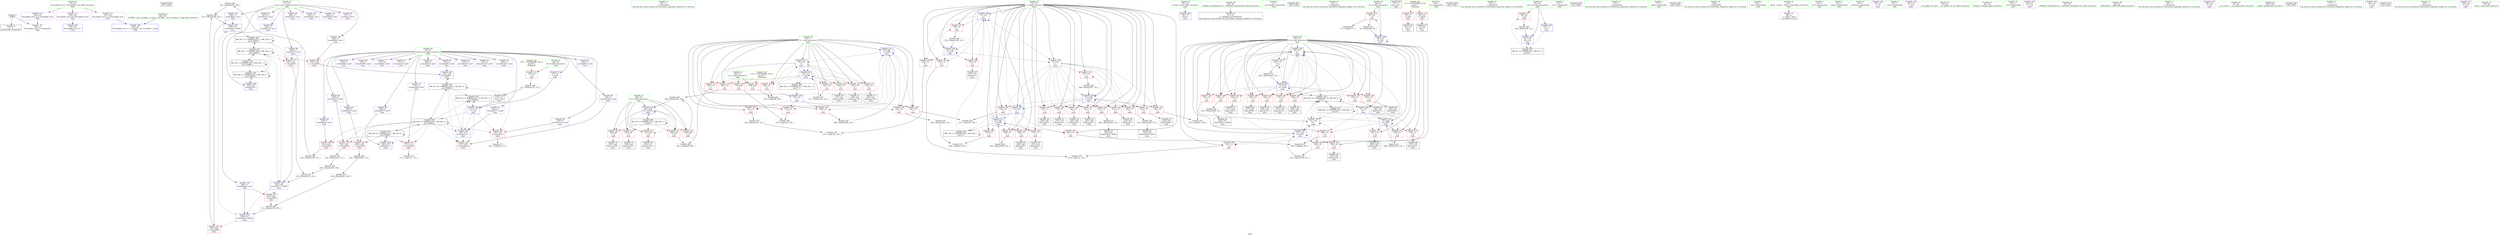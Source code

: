 digraph "SVFG" {
	label="SVFG";

	Node0x56095c91f850 [shape=record,color=grey,label="{NodeID: 0\nNullPtr}"];
	Node0x56095c91f850 -> Node0x56095c943130[style=solid];
	Node0x56095c91f850 -> Node0x56095c94c920[style=solid];
	Node0x56095c979500 [shape=record,color=black,label="{NodeID: 346\n107 = PHI()\n}"];
	Node0x56095c953060 [shape=record,color=grey,label="{NodeID: 263\n221 = Binary(220, 184, )\n}"];
	Node0x56095c953060 -> Node0x56095c953360[style=solid];
	Node0x56095c94c310 [shape=record,color=red,label="{NodeID: 180\n219\<--218\n\<--arrayidx54\nmain\n}"];
	Node0x56095c94c310 -> Node0x56095c952ee0[style=solid];
	Node0x56095c9437d0 [shape=record,color=purple,label="{NodeID: 97\n187\<--11\narrayidx35\<--ans1\nmain\n}"];
	Node0x56095c9247a0 [shape=record,color=green,label="{NodeID: 14\n101\<--1\n\<--dummyObj\nCan only get source location for instruction, argument, global var or function.}"];
	Node0x56095c954560 [shape=record,color=grey,label="{NodeID: 277\n321 = cmp(320, 173, )\n}"];
	Node0x56095c946fc0 [shape=record,color=blue,label="{NodeID: 194\n72\<--101\nj\<--\nmain\n}"];
	Node0x56095c946fc0 -> Node0x56095c94a0f0[style=dashed];
	Node0x56095c946fc0 -> Node0x56095c94a1c0[style=dashed];
	Node0x56095c946fc0 -> Node0x56095c94a290[style=dashed];
	Node0x56095c946fc0 -> Node0x56095c94a360[style=dashed];
	Node0x56095c946fc0 -> Node0x56095c947300[style=dashed];
	Node0x56095c946fc0 -> Node0x56095c9473d0[style=dashed];
	Node0x56095c944330 [shape=record,color=purple,label="{NodeID: 111\n356\<--28\nllvm.global_ctors_0\<--llvm.global_ctors\nGlob }"];
	Node0x56095c944330 -> Node0x56095c94c720[style=solid];
	Node0x56095c925360 [shape=record,color=green,label="{NodeID: 28\n58\<--59\nretval\<--retval_field_insensitive\nmain\n}"];
	Node0x56095c925360 -> Node0x56095c94ca20[style=solid];
	Node0x56095c960610 [shape=record,color=black,label="{NodeID: 291\nMR_20V_2 = PHI(MR_20V_3, MR_20V_1, )\npts\{75 \}\n}"];
	Node0x56095c960610 -> Node0x56095c947090[style=dashed];
	Node0x56095c960610 -> Node0x56095c9474a0[style=dashed];
	Node0x56095c960610 -> Node0x56095c960610[style=dashed];
	Node0x56095c960610 -> Node0x56095c969110[style=dashed];
	Node0x56095c947b20 [shape=record,color=blue,label="{NodeID: 208\n74\<--101\nk\<--\nmain\n}"];
	Node0x56095c947b20 -> Node0x56095c94bbc0[style=dashed];
	Node0x56095c947b20 -> Node0x56095c94bc90[style=dashed];
	Node0x56095c947b20 -> Node0x56095c94bd60[style=dashed];
	Node0x56095c947b20 -> Node0x56095c94be30[style=dashed];
	Node0x56095c947b20 -> Node0x56095c947cc0[style=dashed];
	Node0x56095c947b20 -> Node0x56095c969110[style=dashed];
	Node0x56095c949660 [shape=record,color=red,label="{NodeID: 125\n334\<--68\n\<--N\nmain\n}"];
	Node0x56095c949660 -> Node0x56095c945c40[style=solid];
	Node0x56095c9431f0 [shape=record,color=black,label="{NodeID: 42\n41\<--42\n\<--_ZNSt8ios_base4InitD1Ev\nCan only get source location for instruction, argument, global var or function.}"];
	Node0x56095c94a1c0 [shape=record,color=red,label="{NodeID: 139\n132\<--72\n\<--j\nmain\n}"];
	Node0x56095c94a1c0 -> Node0x56095c9543e0[style=solid];
	Node0x56095c944da0 [shape=record,color=black,label="{NodeID: 56\n198\<--197\nidxprom41\<--\nmain\n}"];
	Node0x56095c94ad20 [shape=record,color=red,label="{NodeID: 153\n253\<--72\n\<--j\nmain\n}"];
	Node0x56095c94ad20 -> Node0x56095c953f60[style=solid];
	Node0x56095c945900 [shape=record,color=black,label="{NodeID: 70\n318\<--317\nidxprom110\<--\nmain\n}"];
	Node0x56095c948370 [shape=record,color=grey,label="{NodeID: 250\n255 = Binary(254, 101, )\n}"];
	Node0x56095c948370 -> Node0x56095c953f60[style=solid];
	Node0x56095c94b880 [shape=record,color=red,label="{NodeID: 167\n216\<--74\n\<--k\nmain\n}"];
	Node0x56095c94b880 -> Node0x56095c9450e0[style=solid];
	Node0x56095c946460 [shape=record,color=purple,label="{NodeID: 84\n218\<--8\narrayidx54\<--ans0\nmain\n}"];
	Node0x56095c946460 -> Node0x56095c94c310[style=solid];
	Node0x56095c91f730 [shape=record,color=green,label="{NodeID: 1\n7\<--1\n__dso_handle\<--dummyObj\nGlob }"];
	Node0x56095c979b20 [shape=record,color=black,label="{NodeID: 347\n108 = PHI()\n}"];
	Node0x56095c9531e0 [shape=record,color=grey,label="{NodeID: 264\n227 = Binary(226, 101, )\n}"];
	Node0x56095c9531e0 -> Node0x56095c945280[style=solid];
	Node0x56095c94c3e0 [shape=record,color=red,label="{NodeID: 181\n230\<--229\n\<--arrayidx62\nmain\n}"];
	Node0x56095c94c3e0 -> Node0x56095c953360[style=solid];
	Node0x56095c9438a0 [shape=record,color=purple,label="{NodeID: 98\n190\<--11\narrayidx37\<--ans1\nmain\n}"];
	Node0x56095c9438a0 -> Node0x56095c94c0a0[style=solid];
	Node0x56095c9438a0 -> Node0x56095c947570[style=solid];
	Node0x56095c924870 [shape=record,color=green,label="{NodeID: 15\n112\<--1\n\<--dummyObj\nCan only get source location for instruction, argument, global var or function.}"];
	Node0x56095c9546e0 [shape=record,color=grey,label="{NodeID: 278\n127 = cmp(124, 126, )\n}"];
	Node0x56095c947090 [shape=record,color=blue,label="{NodeID: 195\n74\<--101\nk\<--\nmain\n}"];
	Node0x56095c947090 -> Node0x56095c94b130[style=dashed];
	Node0x56095c947090 -> Node0x56095c94b200[style=dashed];
	Node0x56095c947090 -> Node0x56095c94b2d0[style=dashed];
	Node0x56095c947090 -> Node0x56095c947090[style=dashed];
	Node0x56095c947090 -> Node0x56095c947230[style=dashed];
	Node0x56095c947090 -> Node0x56095c9474a0[style=dashed];
	Node0x56095c947090 -> Node0x56095c969110[style=dashed];
	Node0x56095c944430 [shape=record,color=purple,label="{NodeID: 112\n357\<--28\nllvm.global_ctors_1\<--llvm.global_ctors\nGlob }"];
	Node0x56095c944430 -> Node0x56095c94c820[style=solid];
	Node0x56095c925430 [shape=record,color=green,label="{NodeID: 29\n60\<--61\ntt\<--tt_field_insensitive\nmain\n}"];
	Node0x56095c925430 -> Node0x56095c948f10[style=solid];
	Node0x56095c925430 -> Node0x56095c94cbc0[style=solid];
	Node0x56095c960b10 [shape=record,color=black,label="{NodeID: 292\nMR_22V_2 = PHI(MR_22V_13, MR_22V_1, )\npts\{100000 \}\n}"];
	Node0x56095c960b10 -> Node0x56095c946e20[style=dashed];
	Node0x56095c947bf0 [shape=record,color=blue,label="{NodeID: 209\n276\<--270\narrayidx88\<--\nmain\n}"];
	Node0x56095c947bf0 -> Node0x56095c963d10[style=dashed];
	Node0x56095c949730 [shape=record,color=red,label="{NodeID: 126\n118\<--70\n\<--i\nmain\n}"];
	Node0x56095c949730 -> Node0x56095c9549e0[style=solid];
	Node0x56095c9432f0 [shape=record,color=black,label="{NodeID: 43\n57\<--77\nmain_ret\<--\nmain\n}"];
	Node0x56095c94a290 [shape=record,color=red,label="{NodeID: 140\n135\<--72\n\<--j\nmain\n}"];
	Node0x56095c94a290 -> Node0x56095c943630[style=solid];
	Node0x56095c944e70 [shape=record,color=black,label="{NodeID: 57\n205\<--204\nidxprom46\<--add45\nmain\n}"];
	Node0x56095c969b10 [shape=record,color=yellow,style=double,label="{NodeID: 320\n2V_1 = ENCHI(MR_2V_0)\npts\{1 \}\nFun[main]}"];
	Node0x56095c969b10 -> Node0x56095c944630[style=dashed];
	Node0x56095c969b10 -> Node0x56095c948e40[style=dashed];
	Node0x56095c94adf0 [shape=record,color=red,label="{NodeID: 154\n261\<--72\n\<--j\nmain\n}"];
	Node0x56095c94adf0 -> Node0x56095c9540e0[style=solid];
	Node0x56095c9459d0 [shape=record,color=black,label="{NodeID: 71\n324\<--323\nidxprom114\<--\nmain\n}"];
	Node0x56095c9484f0 [shape=record,color=grey,label="{NodeID: 251\n280 = Binary(279, 101, )\n}"];
	Node0x56095c9484f0 -> Node0x56095c947cc0[style=solid];
	Node0x56095c94b950 [shape=record,color=red,label="{NodeID: 168\n226\<--74\n\<--k\nmain\n}"];
	Node0x56095c94b950 -> Node0x56095c9531e0[style=solid];
	Node0x56095c946530 [shape=record,color=purple,label="{NodeID: 85\n235\<--8\narrayidx65\<--ans0\nmain\n}"];
	Node0x56095c9246a0 [shape=record,color=green,label="{NodeID: 2\n13\<--1\n.str\<--dummyObj\nGlob }"];
	Node0x56095c979c20 [shape=record,color=black,label="{NodeID: 348\n109 = PHI()\n}"];
	Node0x56095c953360 [shape=record,color=grey,label="{NodeID: 265\n231 = Binary(230, 221, )\n}"];
	Node0x56095c953360 -> Node0x56095c947710[style=solid];
	Node0x56095c94c4b0 [shape=record,color=red,label="{NodeID: 182\n270\<--269\n\<--arrayidx84\nmain\n}"];
	Node0x56095c94c4b0 -> Node0x56095c947bf0[style=solid];
	Node0x56095c943970 [shape=record,color=purple,label="{NodeID: 99\n206\<--11\narrayidx47\<--ans1\nmain\n}"];
	Node0x56095c924940 [shape=record,color=green,label="{NodeID: 16\n142\<--1\n\<--dummyObj\nCan only get source location for instruction, argument, global var or function.}"];
	Node0x56095c954860 [shape=record,color=grey,label="{NodeID: 279\n163 = cmp(161, 162, )\n}"];
	Node0x56095c947160 [shape=record,color=blue,label="{NodeID: 196\n140\<--142\narrayidx14\<--\nmain\n}"];
	Node0x56095c947160 -> Node0x56095c968710[style=dashed];
	Node0x56095c944530 [shape=record,color=purple,label="{NodeID: 113\n358\<--28\nllvm.global_ctors_2\<--llvm.global_ctors\nGlob }"];
	Node0x56095c944530 -> Node0x56095c94c920[style=solid];
	Node0x56095c925500 [shape=record,color=green,label="{NodeID: 30\n62\<--63\ncas\<--cas_field_insensitive\nmain\n}"];
	Node0x56095c925500 -> Node0x56095c948fe0[style=solid];
	Node0x56095c925500 -> Node0x56095c94caf0[style=solid];
	Node0x56095c925500 -> Node0x56095c94cc90[style=solid];
	Node0x56095c961010 [shape=record,color=black,label="{NodeID: 293\nMR_24V_2 = PHI(MR_24V_3, MR_24V_1, )\npts\{120000 \}\n}"];
	Node0x56095c961010 -> Node0x56095c961010[style=dashed];
	Node0x56095c961010 -> Node0x56095c963310[style=dashed];
	Node0x56095c961010 -> Node0x56095c968710[style=dashed];
	Node0x56095c947cc0 [shape=record,color=blue,label="{NodeID: 210\n74\<--280\nk\<--inc90\nmain\n}"];
	Node0x56095c947cc0 -> Node0x56095c94bbc0[style=dashed];
	Node0x56095c947cc0 -> Node0x56095c94bc90[style=dashed];
	Node0x56095c947cc0 -> Node0x56095c94bd60[style=dashed];
	Node0x56095c947cc0 -> Node0x56095c94be30[style=dashed];
	Node0x56095c947cc0 -> Node0x56095c947cc0[style=dashed];
	Node0x56095c947cc0 -> Node0x56095c969110[style=dashed];
	Node0x56095c949800 [shape=record,color=red,label="{NodeID: 127\n125\<--70\n\<--i\nmain\n}"];
	Node0x56095c949800 -> Node0x56095c9527a0[style=solid];
	Node0x56095c9433c0 [shape=record,color=black,label="{NodeID: 44\n81\<--78\ncall\<--\nmain\n}"];
	Node0x56095c94a360 [shape=record,color=red,label="{NodeID: 141\n149\<--72\n\<--j\nmain\n}"];
	Node0x56095c94a360 -> Node0x56095c9537e0[style=solid];
	Node0x56095c944f40 [shape=record,color=black,label="{NodeID: 58\n208\<--207\nidxprom48\<--\nmain\n}"];
	Node0x56095c94aec0 [shape=record,color=red,label="{NodeID: 155\n264\<--72\n\<--j\nmain\n}"];
	Node0x56095c94aec0 -> Node0x56095c9454f0[style=solid];
	Node0x56095c945aa0 [shape=record,color=black,label="{NodeID: 72\n327\<--326\nidxprom116\<--\nmain\n}"];
	Node0x56095c948670 [shape=record,color=grey,label="{NodeID: 252\n145 = Binary(144, 101, )\n}"];
	Node0x56095c948670 -> Node0x56095c947230[style=solid];
	Node0x56095c94ba20 [shape=record,color=red,label="{NodeID: 169\n236\<--74\n\<--k\nmain\n}"];
	Node0x56095c94ba20 -> Node0x56095c945420[style=solid];
	Node0x56095c946600 [shape=record,color=purple,label="{NodeID: 86\n238\<--8\narrayidx67\<--ans0\nmain\n}"];
	Node0x56095c946600 -> Node0x56095c9477e0[style=solid];
	Node0x56095c9237a0 [shape=record,color=green,label="{NodeID: 3\n15\<--1\n.str.1\<--dummyObj\nGlob }"];
	Node0x56095c979cf0 [shape=record,color=black,label="{NodeID: 349\n40 = PHI()\n}"];
	Node0x56095c9534e0 [shape=record,color=grey,label="{NodeID: 266\n211 = Binary(210, 202, )\n}"];
	Node0x56095c9534e0 -> Node0x56095c947640[style=solid];
	Node0x56095c94c580 [shape=record,color=red,label="{NodeID: 183\n320\<--319\n\<--arrayidx111\nmain\n}"];
	Node0x56095c94c580 -> Node0x56095c954560[style=solid];
	Node0x56095c943a40 [shape=record,color=purple,label="{NodeID: 100\n209\<--11\narrayidx49\<--ans1\nmain\n}"];
	Node0x56095c943a40 -> Node0x56095c94c240[style=solid];
	Node0x56095c943a40 -> Node0x56095c947640[style=solid];
	Node0x56095c923d90 [shape=record,color=green,label="{NodeID: 17\n173\<--1\n\<--dummyObj\nCan only get source location for instruction, argument, global var or function.}"];
	Node0x56095c9549e0 [shape=record,color=grey,label="{NodeID: 280\n120 = cmp(118, 119, )\n}"];
	Node0x56095c947230 [shape=record,color=blue,label="{NodeID: 197\n74\<--145\nk\<--inc15\nmain\n}"];
	Node0x56095c947230 -> Node0x56095c94b130[style=dashed];
	Node0x56095c947230 -> Node0x56095c94b200[style=dashed];
	Node0x56095c947230 -> Node0x56095c94b2d0[style=dashed];
	Node0x56095c947230 -> Node0x56095c947090[style=dashed];
	Node0x56095c947230 -> Node0x56095c947230[style=dashed];
	Node0x56095c947230 -> Node0x56095c9474a0[style=dashed];
	Node0x56095c947230 -> Node0x56095c969110[style=dashed];
	Node0x56095c944630 [shape=record,color=red,label="{NodeID: 114\n78\<--17\n\<--stdin\nmain\n}"];
	Node0x56095c944630 -> Node0x56095c9433c0[style=solid];
	Node0x56095c9255d0 [shape=record,color=green,label="{NodeID: 31\n64\<--65\nB\<--B_field_insensitive\nmain\n}"];
	Node0x56095c9255d0 -> Node0x56095c9490b0[style=solid];
	Node0x56095c947d90 [shape=record,color=blue,label="{NodeID: 211\n72\<--285\nj\<--inc93\nmain\n}"];
	Node0x56095c947d90 -> Node0x56095c94ad20[style=dashed];
	Node0x56095c947d90 -> Node0x56095c94adf0[style=dashed];
	Node0x56095c947d90 -> Node0x56095c94aec0[style=dashed];
	Node0x56095c947d90 -> Node0x56095c94af90[style=dashed];
	Node0x56095c947d90 -> Node0x56095c94b060[style=dashed];
	Node0x56095c947d90 -> Node0x56095c946fc0[style=dashed];
	Node0x56095c947d90 -> Node0x56095c947d90[style=dashed];
	Node0x56095c947d90 -> Node0x56095c960110[style=dashed];
	Node0x56095c9498d0 [shape=record,color=red,label="{NodeID: 128\n156\<--70\n\<--i\nmain\n}"];
	Node0x56095c9498d0 -> Node0x56095c954ce0[style=solid];
	Node0x56095c943490 [shape=record,color=black,label="{NodeID: 45\n87\<--84\ncall1\<--\nmain\n}"];
	Node0x56095c94a430 [shape=record,color=red,label="{NodeID: 142\n155\<--72\n\<--j\nmain\n}"];
	Node0x56095c94a430 -> Node0x56095c954ce0[style=solid];
	Node0x56095c945010 [shape=record,color=black,label="{NodeID: 59\n214\<--213\nidxprom51\<--\nmain\n}"];
	Node0x56095c94af90 [shape=record,color=red,label="{NodeID: 156\n271\<--72\n\<--j\nmain\n}"];
	Node0x56095c94af90 -> Node0x56095c945690[style=solid];
	Node0x56095c945b70 [shape=record,color=black,label="{NodeID: 73\n332\<--331\nidxprom119\<--\nmain\n}"];
	Node0x56095c9487f0 [shape=record,color=grey,label="{NodeID: 253\n311 = Binary(310, 101, )\n}"];
	Node0x56095c9487f0 -> Node0x56095c94f020[style=solid];
	Node0x56095c94baf0 [shape=record,color=red,label="{NodeID: 170\n242\<--74\n\<--k\nmain\n}"];
	Node0x56095c94baf0 -> Node0x56095c953de0[style=solid];
	Node0x56095c9466d0 [shape=record,color=purple,label="{NodeID: 87\n273\<--8\narrayidx86\<--ans0\nmain\n}"];
	Node0x56095c923830 [shape=record,color=green,label="{NodeID: 4\n17\<--1\nstdin\<--dummyObj\nGlob }"];
	Node0x56095c979dc0 [shape=record,color=black,label="{NodeID: 350\n339 = PHI()\n}"];
	Node0x56095c953660 [shape=record,color=grey,label="{NodeID: 267\n306 = Binary(305, 304, )\n}"];
	Node0x56095c953660 -> Node0x56095c94ef50[style=solid];
	Node0x56095c94c650 [shape=record,color=red,label="{NodeID: 184\n337\<--336\n\<--arrayidx122\nmain\n}"];
	Node0x56095c943b10 [shape=record,color=purple,label="{NodeID: 101\n225\<--11\narrayidx59\<--ans1\nmain\n}"];
	Node0x56095c923e60 [shape=record,color=green,label="{NodeID: 18\n184\<--1\n\<--dummyObj\nCan only get source location for instruction, argument, global var or function.}"];
	Node0x56095c954b60 [shape=record,color=grey,label="{NodeID: 281\n97 = cmp(93, 77, )\n}"];
	Node0x56095c947300 [shape=record,color=blue,label="{NodeID: 198\n72\<--150\nj\<--inc17\nmain\n}"];
	Node0x56095c947300 -> Node0x56095c94a0f0[style=dashed];
	Node0x56095c947300 -> Node0x56095c94a1c0[style=dashed];
	Node0x56095c947300 -> Node0x56095c94a290[style=dashed];
	Node0x56095c947300 -> Node0x56095c94a360[style=dashed];
	Node0x56095c947300 -> Node0x56095c947300[style=dashed];
	Node0x56095c947300 -> Node0x56095c9473d0[style=dashed];
	Node0x56095c948e40 [shape=record,color=red,label="{NodeID: 115\n84\<--22\n\<--stdout\nmain\n}"];
	Node0x56095c948e40 -> Node0x56095c943490[style=solid];
	Node0x56095c9256a0 [shape=record,color=green,label="{NodeID: 32\n66\<--67\nL\<--L_field_insensitive\nmain\n}"];
	Node0x56095c9256a0 -> Node0x56095c949180[style=solid];
	Node0x56095c9256a0 -> Node0x56095c949250[style=solid];
	Node0x56095c94edb0 [shape=record,color=blue,label="{NodeID: 212\n70\<--290\ni\<--inc96\nmain\n}"];
	Node0x56095c94edb0 -> Node0x56095c949730[style=dashed];
	Node0x56095c94edb0 -> Node0x56095c949800[style=dashed];
	Node0x56095c94edb0 -> Node0x56095c9498d0[style=dashed];
	Node0x56095c94edb0 -> Node0x56095c9499a0[style=dashed];
	Node0x56095c94edb0 -> Node0x56095c949a70[style=dashed];
	Node0x56095c94edb0 -> Node0x56095c94edb0[style=dashed];
	Node0x56095c94edb0 -> Node0x56095c94ee80[style=dashed];
	Node0x56095c9499a0 [shape=record,color=red,label="{NodeID: 129\n254\<--70\n\<--i\nmain\n}"];
	Node0x56095c9499a0 -> Node0x56095c948370[style=solid];
	Node0x56095c943560 [shape=record,color=black,label="{NodeID: 46\n113\<--111\nconv\<--mul\nmain\n}"];
	Node0x56095c943560 -> Node0x56095c946e20[style=solid];
	Node0x56095c94a500 [shape=record,color=red,label="{NodeID: 143\n162\<--72\n\<--j\nmain\n}"];
	Node0x56095c94a500 -> Node0x56095c954860[style=solid];
	Node0x56095c9450e0 [shape=record,color=black,label="{NodeID: 60\n217\<--216\nidxprom53\<--\nmain\n}"];
	Node0x56095c94b060 [shape=record,color=red,label="{NodeID: 157\n284\<--72\n\<--j\nmain\n}"];
	Node0x56095c94b060 -> Node0x56095c9481f0[style=solid];
	Node0x56095c945c40 [shape=record,color=black,label="{NodeID: 74\n335\<--334\nidxprom121\<--\nmain\n}"];
	Node0x56095c948970 [shape=record,color=grey,label="{NodeID: 254\n223 = Binary(222, 101, )\n}"];
	Node0x56095c948970 -> Node0x56095c9451b0[style=solid];
	Node0x56095c94bbc0 [shape=record,color=red,label="{NodeID: 171\n260\<--74\n\<--k\nmain\n}"];
	Node0x56095c94bbc0 -> Node0x56095c9540e0[style=solid];
	Node0x56095c9467a0 [shape=record,color=purple,label="{NodeID: 88\n276\<--8\narrayidx88\<--ans0\nmain\n}"];
	Node0x56095c9467a0 -> Node0x56095c947bf0[style=solid];
	Node0x56095c924ae0 [shape=record,color=green,label="{NodeID: 5\n18\<--1\n.str.2\<--dummyObj\nGlob }"];
	Node0x56095c9537e0 [shape=record,color=grey,label="{NodeID: 268\n150 = Binary(149, 101, )\n}"];
	Node0x56095c9537e0 -> Node0x56095c947300[style=solid];
	Node0x56095c94c720 [shape=record,color=blue,label="{NodeID: 185\n356\<--29\nllvm.global_ctors_0\<--\nGlob }"];
	Node0x56095c943be0 [shape=record,color=purple,label="{NodeID: 102\n229\<--11\narrayidx62\<--ans1\nmain\n}"];
	Node0x56095c943be0 -> Node0x56095c94c3e0[style=solid];
	Node0x56095c943be0 -> Node0x56095c947710[style=solid];
	Node0x56095c923f30 [shape=record,color=green,label="{NodeID: 19\n4\<--6\n_ZStL8__ioinit\<--_ZStL8__ioinit_field_insensitive\nGlob }"];
	Node0x56095c923f30 -> Node0x56095c945d10[style=solid];
	Node0x56095c954ce0 [shape=record,color=grey,label="{NodeID: 282\n157 = cmp(155, 156, )\n}"];
	Node0x56095c9473d0 [shape=record,color=blue,label="{NodeID: 199\n72\<--101\nj\<--\nmain\n}"];
	Node0x56095c9473d0 -> Node0x56095c94a430[style=dashed];
	Node0x56095c9473d0 -> Node0x56095c94a500[style=dashed];
	Node0x56095c9473d0 -> Node0x56095c94a5d0[style=dashed];
	Node0x56095c9473d0 -> Node0x56095c94a6a0[style=dashed];
	Node0x56095c9473d0 -> Node0x56095c94a770[style=dashed];
	Node0x56095c9473d0 -> Node0x56095c94a840[style=dashed];
	Node0x56095c9473d0 -> Node0x56095c94a910[style=dashed];
	Node0x56095c9473d0 -> Node0x56095c94a9e0[style=dashed];
	Node0x56095c9473d0 -> Node0x56095c94aab0[style=dashed];
	Node0x56095c9473d0 -> Node0x56095c94ab80[style=dashed];
	Node0x56095c9473d0 -> Node0x56095c94ac50[style=dashed];
	Node0x56095c9473d0 -> Node0x56095c947980[style=dashed];
	Node0x56095c9473d0 -> Node0x56095c947a50[style=dashed];
	Node0x56095c948f10 [shape=record,color=red,label="{NodeID: 116\n93\<--60\n\<--tt\nmain\n}"];
	Node0x56095c948f10 -> Node0x56095c952d60[style=solid];
	Node0x56095c948f10 -> Node0x56095c954b60[style=solid];
	Node0x56095c925770 [shape=record,color=green,label="{NodeID: 33\n68\<--69\nN\<--N_field_insensitive\nmain\n}"];
	Node0x56095c925770 -> Node0x56095c949320[style=solid];
	Node0x56095c925770 -> Node0x56095c9493f0[style=solid];
	Node0x56095c925770 -> Node0x56095c9494c0[style=solid];
	Node0x56095c925770 -> Node0x56095c949590[style=solid];
	Node0x56095c925770 -> Node0x56095c949660[style=solid];
	Node0x56095c925770 -> Node0x56095c94ef50[style=solid];
	Node0x56095c94ee80 [shape=record,color=blue,label="{NodeID: 213\n70\<--101\ni\<--\nmain\n}"];
	Node0x56095c94ee80 -> Node0x56095c949b40[style=dashed];
	Node0x56095c94ee80 -> Node0x56095c949c10[style=dashed];
	Node0x56095c94ee80 -> Node0x56095c949ce0[style=dashed];
	Node0x56095c94ee80 -> Node0x56095c949db0[style=dashed];
	Node0x56095c94ee80 -> Node0x56095c949e80[style=dashed];
	Node0x56095c94ee80 -> Node0x56095c949f50[style=dashed];
	Node0x56095c94ee80 -> Node0x56095c94a020[style=dashed];
	Node0x56095c94ee80 -> Node0x56095c94f020[style=dashed];
	Node0x56095c94ee80 -> Node0x56095c95fc10[style=dashed];
	Node0x56095c949a70 [shape=record,color=red,label="{NodeID: 130\n289\<--70\n\<--i\nmain\n}"];
	Node0x56095c949a70 -> Node0x56095c947ef0[style=solid];
	Node0x56095c943630 [shape=record,color=black,label="{NodeID: 47\n136\<--135\nidxprom\<--\nmain\n}"];
	Node0x56095c94a5d0 [shape=record,color=red,label="{NodeID: 144\n165\<--72\n\<--j\nmain\n}"];
	Node0x56095c94a5d0 -> Node0x56095c9447f0[style=solid];
	Node0x56095c9451b0 [shape=record,color=black,label="{NodeID: 61\n224\<--223\nidxprom58\<--add57\nmain\n}"];
	Node0x56095c96a8d0 [shape=record,color=yellow,style=double,label="{NodeID: 324\n10V_1 = ENCHI(MR_10V_0)\npts\{65 \}\nFun[main]}"];
	Node0x56095c96a8d0 -> Node0x56095c9490b0[style=dashed];
	Node0x56095c94b130 [shape=record,color=red,label="{NodeID: 158\n131\<--74\n\<--k\nmain\n}"];
	Node0x56095c94b130 -> Node0x56095c9543e0[style=solid];
	Node0x56095c945d10 [shape=record,color=purple,label="{NodeID: 75\n39\<--4\n\<--_ZStL8__ioinit\n__cxx_global_var_init\n}"];
	Node0x56095c948af0 [shape=record,color=grey,label="{NodeID: 255\n192 = Binary(191, 183, )\n}"];
	Node0x56095c948af0 -> Node0x56095c947570[style=solid];
	Node0x56095c94bc90 [shape=record,color=red,label="{NodeID: 172\n267\<--74\n\<--k\nmain\n}"];
	Node0x56095c94bc90 -> Node0x56095c9455c0[style=solid];
	Node0x56095c946870 [shape=record,color=purple,label="{NodeID: 89\n316\<--8\narrayidx109\<--ans0\nmain\n}"];
	Node0x56095c924b70 [shape=record,color=green,label="{NodeID: 6\n20\<--1\n.str.3\<--dummyObj\nGlob }"];
	Node0x56095c953960 [shape=record,color=grey,label="{NodeID: 269\n201 = Binary(200, 173, )\n}"];
	Node0x56095c953960 -> Node0x56095c953ae0[style=solid];
	Node0x56095c94c820 [shape=record,color=blue,label="{NodeID: 186\n357\<--30\nllvm.global_ctors_1\<--_GLOBAL__sub_I_ariselpy_1_0.cpp\nGlob }"];
	Node0x56095c943cb0 [shape=record,color=purple,label="{NodeID: 103\n266\<--11\narrayidx82\<--ans1\nmain\n}"];
	Node0x56095c924c80 [shape=record,color=green,label="{NodeID: 20\n8\<--10\nans0\<--ans0_field_insensitive\nGlob }"];
	Node0x56095c924c80 -> Node0x56095c945de0[style=solid];
	Node0x56095c924c80 -> Node0x56095c945eb0[style=solid];
	Node0x56095c924c80 -> Node0x56095c945f80[style=solid];
	Node0x56095c924c80 -> Node0x56095c946050[style=solid];
	Node0x56095c924c80 -> Node0x56095c946120[style=solid];
	Node0x56095c924c80 -> Node0x56095c9461f0[style=solid];
	Node0x56095c924c80 -> Node0x56095c9462c0[style=solid];
	Node0x56095c924c80 -> Node0x56095c946390[style=solid];
	Node0x56095c924c80 -> Node0x56095c946460[style=solid];
	Node0x56095c924c80 -> Node0x56095c946530[style=solid];
	Node0x56095c924c80 -> Node0x56095c946600[style=solid];
	Node0x56095c924c80 -> Node0x56095c9466d0[style=solid];
	Node0x56095c924c80 -> Node0x56095c9467a0[style=solid];
	Node0x56095c924c80 -> Node0x56095c946870[style=solid];
	Node0x56095c924c80 -> Node0x56095c946940[style=solid];
	Node0x56095c924c80 -> Node0x56095c946a10[style=solid];
	Node0x56095c924c80 -> Node0x56095c946ae0[style=solid];
	Node0x56095c924c80 -> Node0x56095c946bb0[style=solid];
	Node0x56095c924c80 -> Node0x56095c946c80[style=solid];
	Node0x56095c954e60 [shape=record,color=grey,label="{NodeID: 283\n301 = cmp(299, 300, )\n}"];
	Node0x56095c9474a0 [shape=record,color=blue,label="{NodeID: 200\n74\<--101\nk\<--\nmain\n}"];
	Node0x56095c9474a0 -> Node0x56095c94b3a0[style=dashed];
	Node0x56095c9474a0 -> Node0x56095c94b470[style=dashed];
	Node0x56095c9474a0 -> Node0x56095c94b540[style=dashed];
	Node0x56095c9474a0 -> Node0x56095c94b610[style=dashed];
	Node0x56095c9474a0 -> Node0x56095c94b6e0[style=dashed];
	Node0x56095c9474a0 -> Node0x56095c94b7b0[style=dashed];
	Node0x56095c9474a0 -> Node0x56095c94b880[style=dashed];
	Node0x56095c9474a0 -> Node0x56095c94b950[style=dashed];
	Node0x56095c9474a0 -> Node0x56095c94ba20[style=dashed];
	Node0x56095c9474a0 -> Node0x56095c94baf0[style=dashed];
	Node0x56095c9474a0 -> Node0x56095c9474a0[style=dashed];
	Node0x56095c9474a0 -> Node0x56095c9478b0[style=dashed];
	Node0x56095c9474a0 -> Node0x56095c969110[style=dashed];
	Node0x56095c948fe0 [shape=record,color=red,label="{NodeID: 117\n99\<--62\n\<--cas\nmain\n}"];
	Node0x56095c948fe0 -> Node0x56095c952be0[style=solid];
	Node0x56095c925840 [shape=record,color=green,label="{NodeID: 34\n70\<--71\ni\<--i_field_insensitive\nmain\n}"];
	Node0x56095c925840 -> Node0x56095c949730[style=solid];
	Node0x56095c925840 -> Node0x56095c949800[style=solid];
	Node0x56095c925840 -> Node0x56095c9498d0[style=solid];
	Node0x56095c925840 -> Node0x56095c9499a0[style=solid];
	Node0x56095c925840 -> Node0x56095c949a70[style=solid];
	Node0x56095c925840 -> Node0x56095c949b40[style=solid];
	Node0x56095c925840 -> Node0x56095c949c10[style=solid];
	Node0x56095c925840 -> Node0x56095c949ce0[style=solid];
	Node0x56095c925840 -> Node0x56095c949db0[style=solid];
	Node0x56095c925840 -> Node0x56095c949e80[style=solid];
	Node0x56095c925840 -> Node0x56095c949f50[style=solid];
	Node0x56095c925840 -> Node0x56095c94a020[style=solid];
	Node0x56095c925840 -> Node0x56095c946ef0[style=solid];
	Node0x56095c925840 -> Node0x56095c94edb0[style=solid];
	Node0x56095c925840 -> Node0x56095c94ee80[style=solid];
	Node0x56095c925840 -> Node0x56095c94f020[style=solid];
	Node0x56095c94ef50 [shape=record,color=blue,label="{NodeID: 214\n68\<--306\nN\<--sub103\nmain\n}"];
	Node0x56095c94ef50 -> Node0x56095c949320[style=dashed];
	Node0x56095c94ef50 -> Node0x56095c9493f0[style=dashed];
	Node0x56095c94ef50 -> Node0x56095c9494c0[style=dashed];
	Node0x56095c94ef50 -> Node0x56095c949590[style=dashed];
	Node0x56095c94ef50 -> Node0x56095c949660[style=dashed];
	Node0x56095c94ef50 -> Node0x56095c94ef50[style=dashed];
	Node0x56095c94ef50 -> Node0x56095c95f710[style=dashed];
	Node0x56095c949b40 [shape=record,color=red,label="{NodeID: 131\n295\<--70\n\<--i\nmain\n}"];
	Node0x56095c949b40 -> Node0x56095c954fe0[style=solid];
	Node0x56095c944720 [shape=record,color=black,label="{NodeID: 48\n139\<--138\nidxprom13\<--\nmain\n}"];
	Node0x56095c94a6a0 [shape=record,color=red,label="{NodeID: 145\n175\<--72\n\<--j\nmain\n}"];
	Node0x56095c94a6a0 -> Node0x56095c944990[style=solid];
	Node0x56095c945280 [shape=record,color=black,label="{NodeID: 62\n228\<--227\nidxprom61\<--add60\nmain\n}"];
	Node0x56095c96a9b0 [shape=record,color=yellow,style=double,label="{NodeID: 325\n12V_1 = ENCHI(MR_12V_0)\npts\{67 \}\nFun[main]}"];
	Node0x56095c96a9b0 -> Node0x56095c949180[style=dashed];
	Node0x56095c96a9b0 -> Node0x56095c949250[style=dashed];
	Node0x56095c94b200 [shape=record,color=red,label="{NodeID: 159\n138\<--74\n\<--k\nmain\n}"];
	Node0x56095c94b200 -> Node0x56095c944720[style=solid];
	Node0x56095c945de0 [shape=record,color=purple,label="{NodeID: 76\n114\<--8\n\<--ans0\nmain\n}"];
	Node0x56095c945de0 -> Node0x56095c946e20[style=solid];
	Node0x56095c948c70 [shape=record,color=grey,label="{NodeID: 256\n183 = Binary(182, 184, )\n}"];
	Node0x56095c948c70 -> Node0x56095c948af0[style=solid];
	Node0x56095c94bd60 [shape=record,color=red,label="{NodeID: 173\n274\<--74\n\<--k\nmain\n}"];
	Node0x56095c94bd60 -> Node0x56095c945760[style=solid];
	Node0x56095c946940 [shape=record,color=purple,label="{NodeID: 90\n319\<--8\narrayidx111\<--ans0\nmain\n}"];
	Node0x56095c946940 -> Node0x56095c94c580[style=solid];
	Node0x56095c9234d0 [shape=record,color=green,label="{NodeID: 7\n22\<--1\nstdout\<--dummyObj\nGlob }"];
	Node0x56095c953ae0 [shape=record,color=grey,label="{NodeID: 270\n202 = Binary(201, 184, )\n}"];
	Node0x56095c953ae0 -> Node0x56095c9534e0[style=solid];
	Node0x56095c94c920 [shape=record,color=blue, style = dotted,label="{NodeID: 187\n358\<--3\nllvm.global_ctors_2\<--dummyVal\nGlob }"];
	Node0x56095c943d80 [shape=record,color=purple,label="{NodeID: 104\n269\<--11\narrayidx84\<--ans1\nmain\n}"];
	Node0x56095c943d80 -> Node0x56095c94c4b0[style=solid];
	Node0x56095c924d10 [shape=record,color=green,label="{NodeID: 21\n11\<--12\nans1\<--ans1_field_insensitive\nGlob }"];
	Node0x56095c924d10 -> Node0x56095c946d50[style=solid];
	Node0x56095c924d10 -> Node0x56095c943700[style=solid];
	Node0x56095c924d10 -> Node0x56095c9437d0[style=solid];
	Node0x56095c924d10 -> Node0x56095c9438a0[style=solid];
	Node0x56095c924d10 -> Node0x56095c943970[style=solid];
	Node0x56095c924d10 -> Node0x56095c943a40[style=solid];
	Node0x56095c924d10 -> Node0x56095c943b10[style=solid];
	Node0x56095c924d10 -> Node0x56095c943be0[style=solid];
	Node0x56095c924d10 -> Node0x56095c943cb0[style=solid];
	Node0x56095c924d10 -> Node0x56095c943d80[style=solid];
	Node0x56095c954fe0 [shape=record,color=grey,label="{NodeID: 284\n297 = cmp(295, 296, )\n}"];
	Node0x56095c947570 [shape=record,color=blue,label="{NodeID: 201\n190\<--192\narrayidx37\<--add38\nmain\n}"];
	Node0x56095c947570 -> Node0x56095c94c240[style=dashed];
	Node0x56095c947570 -> Node0x56095c947640[style=dashed];
	Node0x56095c9490b0 [shape=record,color=red,label="{NodeID: 118\n110\<--64\n\<--B\nmain\n}"];
	Node0x56095c9490b0 -> Node0x56095c9528e0[style=solid];
	Node0x56095c925910 [shape=record,color=green,label="{NodeID: 35\n72\<--73\nj\<--j_field_insensitive\nmain\n}"];
	Node0x56095c925910 -> Node0x56095c94a0f0[style=solid];
	Node0x56095c925910 -> Node0x56095c94a1c0[style=solid];
	Node0x56095c925910 -> Node0x56095c94a290[style=solid];
	Node0x56095c925910 -> Node0x56095c94a360[style=solid];
	Node0x56095c925910 -> Node0x56095c94a430[style=solid];
	Node0x56095c925910 -> Node0x56095c94a500[style=solid];
	Node0x56095c925910 -> Node0x56095c94a5d0[style=solid];
	Node0x56095c925910 -> Node0x56095c94a6a0[style=solid];
	Node0x56095c925910 -> Node0x56095c94a770[style=solid];
	Node0x56095c925910 -> Node0x56095c94a840[style=solid];
	Node0x56095c925910 -> Node0x56095c94a910[style=solid];
	Node0x56095c925910 -> Node0x56095c94a9e0[style=solid];
	Node0x56095c925910 -> Node0x56095c94aab0[style=solid];
	Node0x56095c925910 -> Node0x56095c94ab80[style=solid];
	Node0x56095c925910 -> Node0x56095c94ac50[style=solid];
	Node0x56095c925910 -> Node0x56095c94ad20[style=solid];
	Node0x56095c925910 -> Node0x56095c94adf0[style=solid];
	Node0x56095c925910 -> Node0x56095c94aec0[style=solid];
	Node0x56095c925910 -> Node0x56095c94af90[style=solid];
	Node0x56095c925910 -> Node0x56095c94b060[style=solid];
	Node0x56095c925910 -> Node0x56095c946fc0[style=solid];
	Node0x56095c925910 -> Node0x56095c947300[style=solid];
	Node0x56095c925910 -> Node0x56095c9473d0[style=solid];
	Node0x56095c925910 -> Node0x56095c947980[style=solid];
	Node0x56095c925910 -> Node0x56095c947a50[style=solid];
	Node0x56095c925910 -> Node0x56095c947d90[style=solid];
	Node0x56095c94f020 [shape=record,color=blue,label="{NodeID: 215\n70\<--311\ni\<--inc106\nmain\n}"];
	Node0x56095c94f020 -> Node0x56095c949b40[style=dashed];
	Node0x56095c94f020 -> Node0x56095c949c10[style=dashed];
	Node0x56095c94f020 -> Node0x56095c949ce0[style=dashed];
	Node0x56095c94f020 -> Node0x56095c949db0[style=dashed];
	Node0x56095c94f020 -> Node0x56095c949e80[style=dashed];
	Node0x56095c94f020 -> Node0x56095c949f50[style=dashed];
	Node0x56095c94f020 -> Node0x56095c94a020[style=dashed];
	Node0x56095c94f020 -> Node0x56095c94f020[style=dashed];
	Node0x56095c94f020 -> Node0x56095c95fc10[style=dashed];
	Node0x56095c949c10 [shape=record,color=red,label="{NodeID: 132\n300\<--70\n\<--i\nmain\n}"];
	Node0x56095c949c10 -> Node0x56095c954e60[style=solid];
	Node0x56095c9447f0 [shape=record,color=black,label="{NodeID: 49\n166\<--165\nidxprom25\<--\nmain\n}"];
	Node0x56095c94a770 [shape=record,color=red,label="{NodeID: 146\n185\<--72\n\<--j\nmain\n}"];
	Node0x56095c94a770 -> Node0x56095c944b30[style=solid];
	Node0x56095c945350 [shape=record,color=black,label="{NodeID: 63\n234\<--233\nidxprom64\<--\nmain\n}"];
	Node0x56095c94b2d0 [shape=record,color=red,label="{NodeID: 160\n144\<--74\n\<--k\nmain\n}"];
	Node0x56095c94b2d0 -> Node0x56095c948670[style=solid];
	Node0x56095c945eb0 [shape=record,color=purple,label="{NodeID: 77\n167\<--8\narrayidx26\<--ans0\nmain\n}"];
	Node0x56095c9527a0 [shape=record,color=grey,label="{NodeID: 257\n126 = Binary(125, 101, )\n}"];
	Node0x56095c9527a0 -> Node0x56095c9546e0[style=solid];
	Node0x56095c94be30 [shape=record,color=red,label="{NodeID: 174\n279\<--74\n\<--k\nmain\n}"];
	Node0x56095c94be30 -> Node0x56095c9484f0[style=solid];
	Node0x56095c946a10 [shape=record,color=purple,label="{NodeID: 91\n325\<--8\narrayidx115\<--ans0\nmain\n}"];
	Node0x56095c923560 [shape=record,color=green,label="{NodeID: 8\n23\<--1\n_ZSt3cin\<--dummyObj\nGlob }"];
	Node0x56095c953c60 [shape=record,color=grey,label="{NodeID: 271\n204 = Binary(203, 101, )\n}"];
	Node0x56095c953c60 -> Node0x56095c944e70[style=solid];
	Node0x56095c94ca20 [shape=record,color=blue,label="{NodeID: 188\n58\<--77\nretval\<--\nmain\n}"];
	Node0x56095c943e50 [shape=record,color=purple,label="{NodeID: 105\n79\<--13\n\<--.str\nmain\n}"];
	Node0x56095c924de0 [shape=record,color=green,label="{NodeID: 22\n28\<--32\nllvm.global_ctors\<--llvm.global_ctors_field_insensitive\nGlob }"];
	Node0x56095c924de0 -> Node0x56095c944330[style=solid];
	Node0x56095c924de0 -> Node0x56095c944430[style=solid];
	Node0x56095c924de0 -> Node0x56095c944530[style=solid];
	Node0x56095c947640 [shape=record,color=blue,label="{NodeID: 202\n209\<--211\narrayidx49\<--add50\nmain\n}"];
	Node0x56095c947640 -> Node0x56095c94c3e0[style=dashed];
	Node0x56095c947640 -> Node0x56095c947710[style=dashed];
	Node0x56095c949180 [shape=record,color=red,label="{NodeID: 119\n119\<--66\n\<--L\nmain\n}"];
	Node0x56095c949180 -> Node0x56095c9549e0[style=solid];
	Node0x56095c9259e0 [shape=record,color=green,label="{NodeID: 36\n74\<--75\nk\<--k_field_insensitive\nmain\n}"];
	Node0x56095c9259e0 -> Node0x56095c94b130[style=solid];
	Node0x56095c9259e0 -> Node0x56095c94b200[style=solid];
	Node0x56095c9259e0 -> Node0x56095c94b2d0[style=solid];
	Node0x56095c9259e0 -> Node0x56095c94b3a0[style=solid];
	Node0x56095c9259e0 -> Node0x56095c94b470[style=solid];
	Node0x56095c9259e0 -> Node0x56095c94b540[style=solid];
	Node0x56095c9259e0 -> Node0x56095c94b610[style=solid];
	Node0x56095c9259e0 -> Node0x56095c94b6e0[style=solid];
	Node0x56095c9259e0 -> Node0x56095c94b7b0[style=solid];
	Node0x56095c9259e0 -> Node0x56095c94b880[style=solid];
	Node0x56095c9259e0 -> Node0x56095c94b950[style=solid];
	Node0x56095c9259e0 -> Node0x56095c94ba20[style=solid];
	Node0x56095c9259e0 -> Node0x56095c94baf0[style=solid];
	Node0x56095c9259e0 -> Node0x56095c94bbc0[style=solid];
	Node0x56095c9259e0 -> Node0x56095c94bc90[style=solid];
	Node0x56095c9259e0 -> Node0x56095c94bd60[style=solid];
	Node0x56095c9259e0 -> Node0x56095c94be30[style=solid];
	Node0x56095c9259e0 -> Node0x56095c947090[style=solid];
	Node0x56095c9259e0 -> Node0x56095c947230[style=solid];
	Node0x56095c9259e0 -> Node0x56095c9474a0[style=solid];
	Node0x56095c9259e0 -> Node0x56095c9478b0[style=solid];
	Node0x56095c9259e0 -> Node0x56095c947b20[style=solid];
	Node0x56095c9259e0 -> Node0x56095c947cc0[style=solid];
	Node0x56095c962e10 [shape=record,color=black,label="{NodeID: 299\nMR_22V_5 = PHI(MR_22V_6, MR_22V_4, )\npts\{100000 \}\n}"];
	Node0x56095c962e10 -> Node0x56095c94bf00[style=dashed];
	Node0x56095c962e10 -> Node0x56095c94bfd0[style=dashed];
	Node0x56095c962e10 -> Node0x56095c94c170[style=dashed];
	Node0x56095c962e10 -> Node0x56095c94c310[style=dashed];
	Node0x56095c962e10 -> Node0x56095c94c580[style=dashed];
	Node0x56095c962e10 -> Node0x56095c94c650[style=dashed];
	Node0x56095c962e10 -> Node0x56095c9477e0[style=dashed];
	Node0x56095c962e10 -> Node0x56095c94f0f0[style=dashed];
	Node0x56095c962e10 -> Node0x56095c960b10[style=dashed];
	Node0x56095c962e10 -> Node0x56095c962e10[style=dashed];
	Node0x56095c962e10 -> Node0x56095c963d10[style=dashed];
	Node0x56095c962e10 -> Node0x56095c964210[style=dashed];
	Node0x56095c94f0f0 [shape=record,color=blue,label="{NodeID: 216\n328\<--173\narrayidx117\<--\nmain\n}"];
	Node0x56095c94f0f0 -> Node0x56095c94c650[style=dashed];
	Node0x56095c94f0f0 -> Node0x56095c960b10[style=dashed];
	Node0x56095c949ce0 [shape=record,color=red,label="{NodeID: 133\n304\<--70\n\<--i\nmain\n}"];
	Node0x56095c949ce0 -> Node0x56095c953660[style=solid];
	Node0x56095c9448c0 [shape=record,color=black,label="{NodeID: 50\n169\<--168\nidxprom27\<--\nmain\n}"];
	Node0x56095c94a840 [shape=record,color=red,label="{NodeID: 147\n194\<--72\n\<--j\nmain\n}"];
	Node0x56095c94a840 -> Node0x56095c944cd0[style=solid];
	Node0x56095c945420 [shape=record,color=black,label="{NodeID: 64\n237\<--236\nidxprom66\<--\nmain\n}"];
	Node0x56095c94b3a0 [shape=record,color=red,label="{NodeID: 161\n161\<--74\n\<--k\nmain\n}"];
	Node0x56095c94b3a0 -> Node0x56095c954860[style=solid];
	Node0x56095c945f80 [shape=record,color=purple,label="{NodeID: 78\n170\<--8\narrayidx28\<--ans0\nmain\n}"];
	Node0x56095c945f80 -> Node0x56095c94bf00[style=solid];
	Node0x56095c9528e0 [shape=record,color=grey,label="{NodeID: 258\n111 = Binary(110, 112, )\n}"];
	Node0x56095c9528e0 -> Node0x56095c943560[style=solid];
	Node0x56095c94bf00 [shape=record,color=red,label="{NodeID: 175\n171\<--170\n\<--arrayidx28\nmain\n}"];
	Node0x56095c94bf00 -> Node0x56095c954260[style=solid];
	Node0x56095c946ae0 [shape=record,color=purple,label="{NodeID: 92\n328\<--8\narrayidx117\<--ans0\nmain\n}"];
	Node0x56095c946ae0 -> Node0x56095c94f0f0[style=solid];
	Node0x56095c924450 [shape=record,color=green,label="{NodeID: 9\n24\<--1\n.str.4\<--dummyObj\nGlob }"];
	Node0x56095c953de0 [shape=record,color=grey,label="{NodeID: 272\n243 = Binary(242, 101, )\n}"];
	Node0x56095c953de0 -> Node0x56095c9478b0[style=solid];
	Node0x56095c94caf0 [shape=record,color=blue,label="{NodeID: 189\n62\<--77\ncas\<--\nmain\n}"];
	Node0x56095c94caf0 -> Node0x56095c95f210[style=dashed];
	Node0x56095c943f20 [shape=record,color=purple,label="{NodeID: 106\n80\<--15\n\<--.str.1\nmain\n}"];
	Node0x56095c924eb0 [shape=record,color=green,label="{NodeID: 23\n33\<--34\n__cxx_global_var_init\<--__cxx_global_var_init_field_insensitive\n}"];
	Node0x56095c947710 [shape=record,color=blue,label="{NodeID: 203\n229\<--231\narrayidx62\<--add63\nmain\n}"];
	Node0x56095c947710 -> Node0x56095c964f20[style=dashed];
	Node0x56095c949250 [shape=record,color=red,label="{NodeID: 120\n296\<--66\n\<--L\nmain\n}"];
	Node0x56095c949250 -> Node0x56095c954fe0[style=solid];
	Node0x56095c925ab0 [shape=record,color=green,label="{NodeID: 37\n82\<--83\nfreopen\<--freopen_field_insensitive\n}"];
	Node0x56095c963310 [shape=record,color=black,label="{NodeID: 300\nMR_24V_7 = PHI(MR_24V_8, MR_24V_4, )\npts\{120000 \}\n}"];
	Node0x56095c963310 -> Node0x56095c94c0a0[style=dashed];
	Node0x56095c963310 -> Node0x56095c94c4b0[style=dashed];
	Node0x56095c963310 -> Node0x56095c947570[style=dashed];
	Node0x56095c963310 -> Node0x56095c961010[style=dashed];
	Node0x56095c963310 -> Node0x56095c963310[style=dashed];
	Node0x56095c963310 -> Node0x56095c964f20[style=dashed];
	Node0x56095c963310 -> Node0x56095c968710[style=dashed];
	Node0x56095c949db0 [shape=record,color=red,label="{NodeID: 134\n310\<--70\n\<--i\nmain\n}"];
	Node0x56095c949db0 -> Node0x56095c9487f0[style=solid];
	Node0x56095c944990 [shape=record,color=black,label="{NodeID: 51\n176\<--175\nidxprom30\<--\nmain\n}"];
	Node0x56095c94a910 [shape=record,color=red,label="{NodeID: 148\n203\<--72\n\<--j\nmain\n}"];
	Node0x56095c94a910 -> Node0x56095c953c60[style=solid];
	Node0x56095c9454f0 [shape=record,color=black,label="{NodeID: 65\n265\<--264\nidxprom81\<--\nmain\n}"];
	Node0x56095c94b470 [shape=record,color=red,label="{NodeID: 162\n168\<--74\n\<--k\nmain\n}"];
	Node0x56095c94b470 -> Node0x56095c9448c0[style=solid];
	Node0x56095c946050 [shape=record,color=purple,label="{NodeID: 79\n177\<--8\narrayidx31\<--ans0\nmain\n}"];
	Node0x56095c952a60 [shape=record,color=grey,label="{NodeID: 259\n182 = Binary(181, 173, )\n}"];
	Node0x56095c952a60 -> Node0x56095c948c70[style=solid];
	Node0x56095c94bfd0 [shape=record,color=red,label="{NodeID: 176\n181\<--180\n\<--arrayidx33\nmain\n}"];
	Node0x56095c94bfd0 -> Node0x56095c952a60[style=solid];
	Node0x56095c946bb0 [shape=record,color=purple,label="{NodeID: 93\n333\<--8\narrayidx120\<--ans0\nmain\n}"];
	Node0x56095c924520 [shape=record,color=green,label="{NodeID: 10\n26\<--1\n.str.5\<--dummyObj\nGlob }"];
	Node0x56095c953f60 [shape=record,color=grey,label="{NodeID: 273\n256 = cmp(253, 255, )\n}"];
	Node0x56095c94cbc0 [shape=record,color=blue,label="{NodeID: 190\n60\<--94\ntt\<--dec\nmain\n}"];
	Node0x56095c94cbc0 -> Node0x56095c948f10[style=dashed];
	Node0x56095c94cbc0 -> Node0x56095c94cbc0[style=dashed];
	Node0x56095c943ff0 [shape=record,color=purple,label="{NodeID: 107\n85\<--18\n\<--.str.2\nmain\n}"];
	Node0x56095c91f9f0 [shape=record,color=green,label="{NodeID: 24\n37\<--38\n_ZNSt8ios_base4InitC1Ev\<--_ZNSt8ios_base4InitC1Ev_field_insensitive\n}"];
	Node0x56095c95f210 [shape=record,color=black,label="{NodeID: 287\nMR_8V_3 = PHI(MR_8V_4, MR_8V_2, )\npts\{63 \}\n}"];
	Node0x56095c95f210 -> Node0x56095c948fe0[style=dashed];
	Node0x56095c95f210 -> Node0x56095c94cc90[style=dashed];
	Node0x56095c9477e0 [shape=record,color=blue,label="{NodeID: 204\n238\<--173\narrayidx67\<--\nmain\n}"];
	Node0x56095c9477e0 -> Node0x56095c964210[style=dashed];
	Node0x56095c949320 [shape=record,color=red,label="{NodeID: 121\n299\<--68\n\<--N\nmain\n}"];
	Node0x56095c949320 -> Node0x56095c954e60[style=solid];
	Node0x56095c942f80 [shape=record,color=green,label="{NodeID: 38\n90\<--91\n_ZNSirsERi\<--_ZNSirsERi_field_insensitive\n}"];
	Node0x56095c949e80 [shape=record,color=red,label="{NodeID: 135\n314\<--70\n\<--i\nmain\n}"];
	Node0x56095c949e80 -> Node0x56095c945830[style=solid];
	Node0x56095c944a60 [shape=record,color=black,label="{NodeID: 52\n179\<--178\nidxprom32\<--\nmain\n}"];
	Node0x56095c94a9e0 [shape=record,color=red,label="{NodeID: 149\n213\<--72\n\<--j\nmain\n}"];
	Node0x56095c94a9e0 -> Node0x56095c945010[style=solid];
	Node0x56095c9455c0 [shape=record,color=black,label="{NodeID: 66\n268\<--267\nidxprom83\<--\nmain\n}"];
	Node0x56095c94b540 [shape=record,color=red,label="{NodeID: 163\n178\<--74\n\<--k\nmain\n}"];
	Node0x56095c94b540 -> Node0x56095c944a60[style=solid];
	Node0x56095c946120 [shape=record,color=purple,label="{NodeID: 80\n180\<--8\narrayidx33\<--ans0\nmain\n}"];
	Node0x56095c946120 -> Node0x56095c94bfd0[style=solid];
	Node0x56095c952be0 [shape=record,color=grey,label="{NodeID: 260\n100 = Binary(99, 101, )\n}"];
	Node0x56095c952be0 -> Node0x56095c94cc90[style=solid];
	Node0x56095c94c0a0 [shape=record,color=red,label="{NodeID: 177\n191\<--190\n\<--arrayidx37\nmain\n}"];
	Node0x56095c94c0a0 -> Node0x56095c948af0[style=solid];
	Node0x56095c946c80 [shape=record,color=purple,label="{NodeID: 94\n336\<--8\narrayidx122\<--ans0\nmain\n}"];
	Node0x56095c946c80 -> Node0x56095c94c650[style=solid];
	Node0x56095c91fe70 [shape=record,color=green,label="{NodeID: 11\n29\<--1\n\<--dummyObj\nCan only get source location for instruction, argument, global var or function.}"];
	Node0x56095c9540e0 [shape=record,color=grey,label="{NodeID: 274\n262 = cmp(260, 261, )\n}"];
	Node0x56095c94cc90 [shape=record,color=blue,label="{NodeID: 191\n62\<--100\ncas\<--inc\nmain\n}"];
	Node0x56095c94cc90 -> Node0x56095c95f210[style=dashed];
	Node0x56095c9440c0 [shape=record,color=purple,label="{NodeID: 108\n86\<--20\n\<--.str.3\nmain\n}"];
	Node0x56095c91fac0 [shape=record,color=green,label="{NodeID: 25\n43\<--44\n__cxa_atexit\<--__cxa_atexit_field_insensitive\n}"];
	Node0x56095c95f710 [shape=record,color=black,label="{NodeID: 288\nMR_14V_2 = PHI(MR_14V_3, MR_14V_1, )\npts\{69 \}\n}"];
	Node0x56095c95f710 -> Node0x56095c949320[style=dashed];
	Node0x56095c95f710 -> Node0x56095c9493f0[style=dashed];
	Node0x56095c95f710 -> Node0x56095c9494c0[style=dashed];
	Node0x56095c95f710 -> Node0x56095c949590[style=dashed];
	Node0x56095c95f710 -> Node0x56095c949660[style=dashed];
	Node0x56095c95f710 -> Node0x56095c94ef50[style=dashed];
	Node0x56095c95f710 -> Node0x56095c95f710[style=dashed];
	Node0x56095c9478b0 [shape=record,color=blue,label="{NodeID: 205\n74\<--243\nk\<--inc69\nmain\n}"];
	Node0x56095c9478b0 -> Node0x56095c94b3a0[style=dashed];
	Node0x56095c9478b0 -> Node0x56095c94b470[style=dashed];
	Node0x56095c9478b0 -> Node0x56095c94b540[style=dashed];
	Node0x56095c9478b0 -> Node0x56095c94b610[style=dashed];
	Node0x56095c9478b0 -> Node0x56095c94b6e0[style=dashed];
	Node0x56095c9478b0 -> Node0x56095c94b7b0[style=dashed];
	Node0x56095c9478b0 -> Node0x56095c94b880[style=dashed];
	Node0x56095c9478b0 -> Node0x56095c94b950[style=dashed];
	Node0x56095c9478b0 -> Node0x56095c94ba20[style=dashed];
	Node0x56095c9478b0 -> Node0x56095c94baf0[style=dashed];
	Node0x56095c9478b0 -> Node0x56095c9474a0[style=dashed];
	Node0x56095c9478b0 -> Node0x56095c9478b0[style=dashed];
	Node0x56095c9478b0 -> Node0x56095c969110[style=dashed];
	Node0x56095c9493f0 [shape=record,color=red,label="{NodeID: 122\n305\<--68\n\<--N\nmain\n}"];
	Node0x56095c9493f0 -> Node0x56095c953660[style=solid];
	Node0x56095c943010 [shape=record,color=green,label="{NodeID: 39\n105\<--106\nprintf\<--printf_field_insensitive\n}"];
	Node0x56095c963d10 [shape=record,color=black,label="{NodeID: 302\nMR_22V_10 = PHI(MR_22V_11, MR_22V_9, )\npts\{100000 \}\n}"];
	Node0x56095c963d10 -> Node0x56095c94c580[style=dashed];
	Node0x56095c963d10 -> Node0x56095c94c650[style=dashed];
	Node0x56095c963d10 -> Node0x56095c947bf0[style=dashed];
	Node0x56095c963d10 -> Node0x56095c94f0f0[style=dashed];
	Node0x56095c963d10 -> Node0x56095c960b10[style=dashed];
	Node0x56095c963d10 -> Node0x56095c962e10[style=dashed];
	Node0x56095c963d10 -> Node0x56095c963d10[style=dashed];
	Node0x56095c949f50 [shape=record,color=red,label="{NodeID: 136\n323\<--70\n\<--i\nmain\n}"];
	Node0x56095c949f50 -> Node0x56095c9459d0[style=solid];
	Node0x56095c944b30 [shape=record,color=black,label="{NodeID: 53\n186\<--185\nidxprom34\<--\nmain\n}"];
	Node0x56095c968710 [shape=record,color=black,label="{NodeID: 316\nMR_24V_5 = PHI(MR_24V_6, MR_24V_4, )\npts\{120000 \}\n}"];
	Node0x56095c968710 -> Node0x56095c947160[style=dashed];
	Node0x56095c968710 -> Node0x56095c963310[style=dashed];
	Node0x56095c968710 -> Node0x56095c968710[style=dashed];
	Node0x56095c94aab0 [shape=record,color=red,label="{NodeID: 150\n222\<--72\n\<--j\nmain\n}"];
	Node0x56095c94aab0 -> Node0x56095c948970[style=solid];
	Node0x56095c945690 [shape=record,color=black,label="{NodeID: 67\n272\<--271\nidxprom85\<--\nmain\n}"];
	Node0x56095c947ef0 [shape=record,color=grey,label="{NodeID: 247\n290 = Binary(289, 101, )\n}"];
	Node0x56095c947ef0 -> Node0x56095c94edb0[style=solid];
	Node0x56095c94b610 [shape=record,color=red,label="{NodeID: 164\n188\<--74\n\<--k\nmain\n}"];
	Node0x56095c94b610 -> Node0x56095c944c00[style=solid];
	Node0x56095c9461f0 [shape=record,color=purple,label="{NodeID: 81\n196\<--8\narrayidx40\<--ans0\nmain\n}"];
	Node0x56095c632ba0 [shape=record,color=black,label="{NodeID: 344\n89 = PHI()\n}"];
	Node0x56095c952d60 [shape=record,color=grey,label="{NodeID: 261\n94 = Binary(93, 95, )\n}"];
	Node0x56095c952d60 -> Node0x56095c94cbc0[style=solid];
	Node0x56095c94c170 [shape=record,color=red,label="{NodeID: 178\n200\<--199\n\<--arrayidx42\nmain\n}"];
	Node0x56095c94c170 -> Node0x56095c953960[style=solid];
	Node0x56095c946d50 [shape=record,color=purple,label="{NodeID: 95\n137\<--11\narrayidx\<--ans1\nmain\n}"];
	Node0x56095c91ff40 [shape=record,color=green,label="{NodeID: 12\n77\<--1\n\<--dummyObj\nCan only get source location for instruction, argument, global var or function.}"];
	Node0x56095c954260 [shape=record,color=grey,label="{NodeID: 275\n172 = cmp(171, 173, )\n}"];
	Node0x56095c946e20 [shape=record,color=blue,label="{NodeID: 192\n114\<--113\n\<--conv\nmain\n}"];
	Node0x56095c946e20 -> Node0x56095c94c580[style=dashed];
	Node0x56095c946e20 -> Node0x56095c94c650[style=dashed];
	Node0x56095c946e20 -> Node0x56095c94f0f0[style=dashed];
	Node0x56095c946e20 -> Node0x56095c960b10[style=dashed];
	Node0x56095c946e20 -> Node0x56095c962e10[style=dashed];
	Node0x56095c944190 [shape=record,color=purple,label="{NodeID: 109\n103\<--24\n\<--.str.4\nmain\n}"];
	Node0x56095c91fb90 [shape=record,color=green,label="{NodeID: 26\n42\<--48\n_ZNSt8ios_base4InitD1Ev\<--_ZNSt8ios_base4InitD1Ev_field_insensitive\n}"];
	Node0x56095c91fb90 -> Node0x56095c9431f0[style=solid];
	Node0x56095c95fc10 [shape=record,color=black,label="{NodeID: 289\nMR_16V_2 = PHI(MR_16V_7, MR_16V_1, )\npts\{71 \}\n}"];
	Node0x56095c95fc10 -> Node0x56095c946ef0[style=dashed];
	Node0x56095c947980 [shape=record,color=blue,label="{NodeID: 206\n72\<--248\nj\<--inc72\nmain\n}"];
	Node0x56095c947980 -> Node0x56095c94a430[style=dashed];
	Node0x56095c947980 -> Node0x56095c94a500[style=dashed];
	Node0x56095c947980 -> Node0x56095c94a5d0[style=dashed];
	Node0x56095c947980 -> Node0x56095c94a6a0[style=dashed];
	Node0x56095c947980 -> Node0x56095c94a770[style=dashed];
	Node0x56095c947980 -> Node0x56095c94a840[style=dashed];
	Node0x56095c947980 -> Node0x56095c94a910[style=dashed];
	Node0x56095c947980 -> Node0x56095c94a9e0[style=dashed];
	Node0x56095c947980 -> Node0x56095c94aab0[style=dashed];
	Node0x56095c947980 -> Node0x56095c94ab80[style=dashed];
	Node0x56095c947980 -> Node0x56095c94ac50[style=dashed];
	Node0x56095c947980 -> Node0x56095c947980[style=dashed];
	Node0x56095c947980 -> Node0x56095c947a50[style=dashed];
	Node0x56095c9494c0 [shape=record,color=red,label="{NodeID: 123\n317\<--68\n\<--N\nmain\n}"];
	Node0x56095c9494c0 -> Node0x56095c945900[style=solid];
	Node0x56095c9430a0 [shape=record,color=green,label="{NodeID: 40\n30\<--352\n_GLOBAL__sub_I_ariselpy_1_0.cpp\<--_GLOBAL__sub_I_ariselpy_1_0.cpp_field_insensitive\n}"];
	Node0x56095c9430a0 -> Node0x56095c94c820[style=solid];
	Node0x56095c964210 [shape=record,color=black,label="{NodeID: 303\nMR_22V_8 = PHI(MR_22V_7, MR_22V_6, )\npts\{100000 \}\n}"];
	Node0x56095c964210 -> Node0x56095c94bf00[style=dashed];
	Node0x56095c964210 -> Node0x56095c94bfd0[style=dashed];
	Node0x56095c964210 -> Node0x56095c94c170[style=dashed];
	Node0x56095c964210 -> Node0x56095c94c310[style=dashed];
	Node0x56095c964210 -> Node0x56095c9477e0[style=dashed];
	Node0x56095c964210 -> Node0x56095c962e10[style=dashed];
	Node0x56095c964210 -> Node0x56095c964210[style=dashed];
	Node0x56095c94a020 [shape=record,color=red,label="{NodeID: 137\n331\<--70\n\<--i\nmain\n}"];
	Node0x56095c94a020 -> Node0x56095c945b70[style=solid];
	Node0x56095c944c00 [shape=record,color=black,label="{NodeID: 54\n189\<--188\nidxprom36\<--\nmain\n}"];
	Node0x56095c94ab80 [shape=record,color=red,label="{NodeID: 151\n233\<--72\n\<--j\nmain\n}"];
	Node0x56095c94ab80 -> Node0x56095c945350[style=solid];
	Node0x56095c945760 [shape=record,color=black,label="{NodeID: 68\n275\<--274\nidxprom87\<--\nmain\n}"];
	Node0x56095c948070 [shape=record,color=grey,label="{NodeID: 248\n248 = Binary(247, 101, )\n}"];
	Node0x56095c948070 -> Node0x56095c947980[style=solid];
	Node0x56095c94b6e0 [shape=record,color=red,label="{NodeID: 165\n197\<--74\n\<--k\nmain\n}"];
	Node0x56095c94b6e0 -> Node0x56095c944da0[style=solid];
	Node0x56095c9462c0 [shape=record,color=purple,label="{NodeID: 82\n199\<--8\narrayidx42\<--ans0\nmain\n}"];
	Node0x56095c9462c0 -> Node0x56095c94c170[style=solid];
	Node0x56095c979400 [shape=record,color=black,label="{NodeID: 345\n104 = PHI()\n}"];
	Node0x56095c952ee0 [shape=record,color=grey,label="{NodeID: 262\n220 = Binary(219, 173, )\n}"];
	Node0x56095c952ee0 -> Node0x56095c953060[style=solid];
	Node0x56095c94c240 [shape=record,color=red,label="{NodeID: 179\n210\<--209\n\<--arrayidx49\nmain\n}"];
	Node0x56095c94c240 -> Node0x56095c9534e0[style=solid];
	Node0x56095c943700 [shape=record,color=purple,label="{NodeID: 96\n140\<--11\narrayidx14\<--ans1\nmain\n}"];
	Node0x56095c943700 -> Node0x56095c947160[style=solid];
	Node0x56095c920010 [shape=record,color=green,label="{NodeID: 13\n95\<--1\n\<--dummyObj\nCan only get source location for instruction, argument, global var or function.}"];
	Node0x56095c9543e0 [shape=record,color=grey,label="{NodeID: 276\n133 = cmp(131, 132, )\n}"];
	Node0x56095c946ef0 [shape=record,color=blue,label="{NodeID: 193\n70\<--101\ni\<--\nmain\n}"];
	Node0x56095c946ef0 -> Node0x56095c949730[style=dashed];
	Node0x56095c946ef0 -> Node0x56095c949800[style=dashed];
	Node0x56095c946ef0 -> Node0x56095c9498d0[style=dashed];
	Node0x56095c946ef0 -> Node0x56095c9499a0[style=dashed];
	Node0x56095c946ef0 -> Node0x56095c949a70[style=dashed];
	Node0x56095c946ef0 -> Node0x56095c94edb0[style=dashed];
	Node0x56095c946ef0 -> Node0x56095c94ee80[style=dashed];
	Node0x56095c944260 [shape=record,color=purple,label="{NodeID: 110\n338\<--26\n\<--.str.5\nmain\n}"];
	Node0x56095c91fc90 [shape=record,color=green,label="{NodeID: 27\n55\<--56\nmain\<--main_field_insensitive\n}"];
	Node0x56095c960110 [shape=record,color=black,label="{NodeID: 290\nMR_18V_2 = PHI(MR_18V_3, MR_18V_1, )\npts\{73 \}\n}"];
	Node0x56095c960110 -> Node0x56095c946fc0[style=dashed];
	Node0x56095c960110 -> Node0x56095c960110[style=dashed];
	Node0x56095c947a50 [shape=record,color=blue,label="{NodeID: 207\n72\<--101\nj\<--\nmain\n}"];
	Node0x56095c947a50 -> Node0x56095c94ad20[style=dashed];
	Node0x56095c947a50 -> Node0x56095c94adf0[style=dashed];
	Node0x56095c947a50 -> Node0x56095c94aec0[style=dashed];
	Node0x56095c947a50 -> Node0x56095c94af90[style=dashed];
	Node0x56095c947a50 -> Node0x56095c94b060[style=dashed];
	Node0x56095c947a50 -> Node0x56095c946fc0[style=dashed];
	Node0x56095c947a50 -> Node0x56095c947d90[style=dashed];
	Node0x56095c947a50 -> Node0x56095c960110[style=dashed];
	Node0x56095c949590 [shape=record,color=red,label="{NodeID: 124\n326\<--68\n\<--N\nmain\n}"];
	Node0x56095c949590 -> Node0x56095c945aa0[style=solid];
	Node0x56095c943130 [shape=record,color=black,label="{NodeID: 41\n2\<--3\ndummyVal\<--dummyVal\n}"];
	Node0x56095c964f20 [shape=record,color=black,label="{NodeID: 304\nMR_24V_12 = PHI(MR_24V_11, MR_24V_8, )\npts\{120000 \}\n}"];
	Node0x56095c964f20 -> Node0x56095c94c0a0[style=dashed];
	Node0x56095c964f20 -> Node0x56095c947570[style=dashed];
	Node0x56095c964f20 -> Node0x56095c963310[style=dashed];
	Node0x56095c964f20 -> Node0x56095c964f20[style=dashed];
	Node0x56095c94a0f0 [shape=record,color=red,label="{NodeID: 138\n124\<--72\n\<--j\nmain\n}"];
	Node0x56095c94a0f0 -> Node0x56095c9546e0[style=solid];
	Node0x56095c944cd0 [shape=record,color=black,label="{NodeID: 55\n195\<--194\nidxprom39\<--\nmain\n}"];
	Node0x56095c969110 [shape=record,color=black,label="{NodeID: 318\nMR_20V_12 = PHI(MR_20V_14, MR_20V_8, )\npts\{75 \}\n}"];
	Node0x56095c969110 -> Node0x56095c947090[style=dashed];
	Node0x56095c969110 -> Node0x56095c9474a0[style=dashed];
	Node0x56095c969110 -> Node0x56095c947b20[style=dashed];
	Node0x56095c969110 -> Node0x56095c960610[style=dashed];
	Node0x56095c969110 -> Node0x56095c969110[style=dashed];
	Node0x56095c94ac50 [shape=record,color=red,label="{NodeID: 152\n247\<--72\n\<--j\nmain\n}"];
	Node0x56095c94ac50 -> Node0x56095c948070[style=solid];
	Node0x56095c945830 [shape=record,color=black,label="{NodeID: 69\n315\<--314\nidxprom108\<--\nmain\n}"];
	Node0x56095c9481f0 [shape=record,color=grey,label="{NodeID: 249\n285 = Binary(284, 101, )\n}"];
	Node0x56095c9481f0 -> Node0x56095c947d90[style=solid];
	Node0x56095c94b7b0 [shape=record,color=red,label="{NodeID: 166\n207\<--74\n\<--k\nmain\n}"];
	Node0x56095c94b7b0 -> Node0x56095c944f40[style=solid];
	Node0x56095c946390 [shape=record,color=purple,label="{NodeID: 83\n215\<--8\narrayidx52\<--ans0\nmain\n}"];
}
